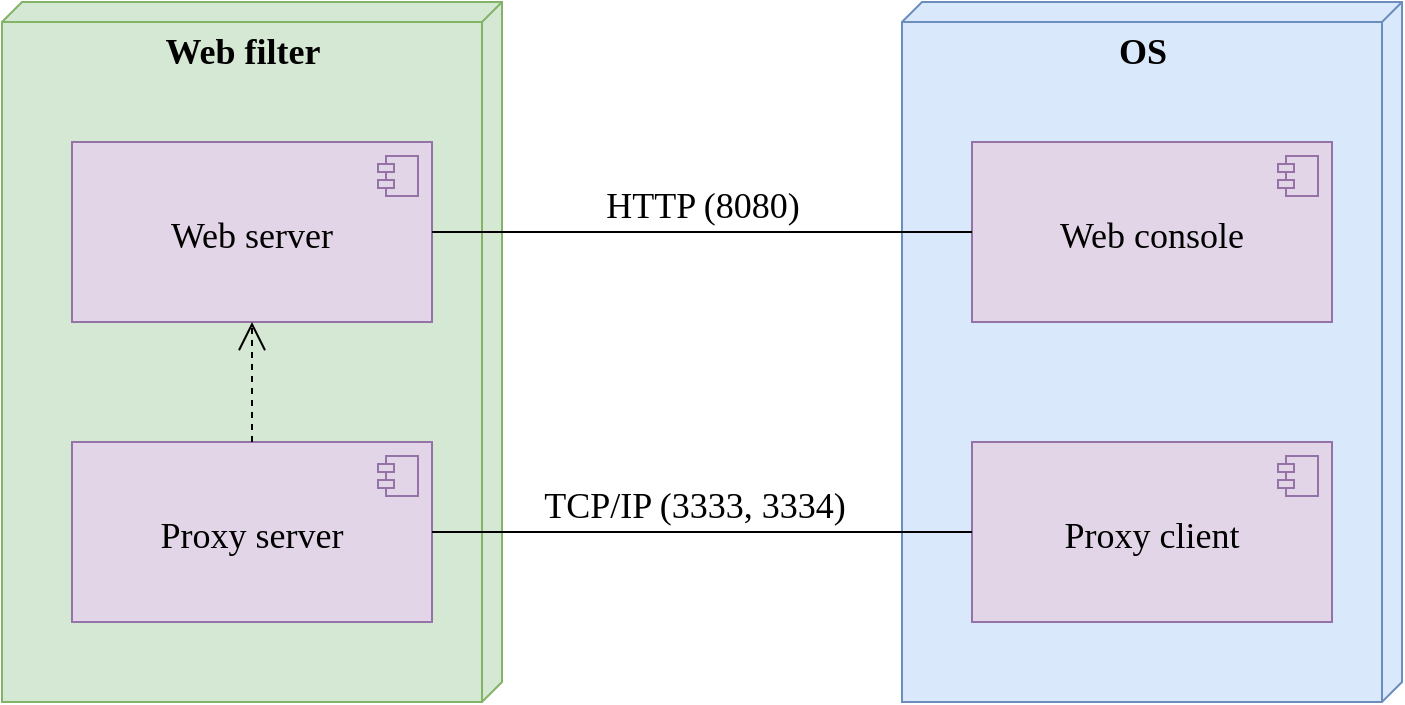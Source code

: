 <mxfile version="10.6.7" type="device"><diagram name="Page-1" id="b5b7bab2-c9e2-2cf4-8b2a-24fd1a2a6d21"><mxGraphModel dx="1327" dy="835" grid="1" gridSize="10" guides="1" tooltips="1" connect="1" arrows="1" fold="1" page="1" pageScale="1" pageWidth="827" pageHeight="1169" background="#ffffff" math="0" shadow="0"><root><mxCell id="0"/><mxCell id="1" parent="0"/><mxCell id="IpdoflVXaARE1DuKhgXs-1" value="Web filter" style="verticalAlign=top;align=center;spacingTop=8;spacingLeft=2;spacingRight=12;shape=cube;size=10;direction=south;fontStyle=1;html=1;fontFamily=Times New Roman;fontSize=18;fillColor=#d5e8d4;strokeColor=#82b366;" parent="1" vertex="1"><mxGeometry x="170" y="210" width="250" height="350" as="geometry"/></mxCell><mxCell id="IpdoflVXaARE1DuKhgXs-3" value="OS" style="verticalAlign=top;align=center;spacingTop=8;spacingLeft=2;spacingRight=12;shape=cube;size=10;direction=south;fontStyle=1;html=1;fontFamily=Times New Roman;fontSize=18;fillColor=#dae8fc;strokeColor=#6c8ebf;" parent="1" vertex="1"><mxGeometry x="620" y="210" width="250" height="350" as="geometry"/></mxCell><mxCell id="IpdoflVXaARE1DuKhgXs-5" value="Web server" style="fontFamily=Times New Roman;fontSize=18;align=center;fillColor=#e1d5e7;strokeColor=#9673a6;" parent="1" vertex="1"><mxGeometry x="205" y="280" width="180" height="90" as="geometry"/></mxCell><mxCell id="IpdoflVXaARE1DuKhgXs-6" value="" style="shape=component;jettyWidth=8;jettyHeight=4;fillColor=#e1d5e7;strokeColor=#9673a6;" parent="IpdoflVXaARE1DuKhgXs-5" vertex="1"><mxGeometry x="1" width="20" height="20" relative="1" as="geometry"><mxPoint x="-27" y="7" as="offset"/></mxGeometry></mxCell><mxCell id="IpdoflVXaARE1DuKhgXs-7" value="Proxy server" style="fontFamily=Times New Roman;fontSize=18;fillColor=#e1d5e7;strokeColor=#9673a6;" parent="1" vertex="1"><mxGeometry x="205" y="430" width="180" height="90" as="geometry"/></mxCell><mxCell id="IpdoflVXaARE1DuKhgXs-8" value="" style="shape=component;jettyWidth=8;jettyHeight=4;fillColor=#e1d5e7;strokeColor=#9673a6;" parent="IpdoflVXaARE1DuKhgXs-7" vertex="1"><mxGeometry x="1" width="20" height="20" relative="1" as="geometry"><mxPoint x="-27" y="7" as="offset"/></mxGeometry></mxCell><mxCell id="IpdoflVXaARE1DuKhgXs-9" value="Web console" style="fontFamily=Times New Roman;fontSize=18;fillColor=#e1d5e7;strokeColor=#9673a6;" parent="1" vertex="1"><mxGeometry x="655" y="280" width="180" height="90" as="geometry"/></mxCell><mxCell id="IpdoflVXaARE1DuKhgXs-10" value="" style="shape=component;jettyWidth=8;jettyHeight=4;fillColor=#e1d5e7;strokeColor=#9673a6;" parent="IpdoflVXaARE1DuKhgXs-9" vertex="1"><mxGeometry x="1" width="20" height="20" relative="1" as="geometry"><mxPoint x="-27" y="7" as="offset"/></mxGeometry></mxCell><mxCell id="IpdoflVXaARE1DuKhgXs-11" value="Proxy client" style="fontFamily=Times New Roman;fontSize=18;fillColor=#e1d5e7;strokeColor=#9673a6;" parent="1" vertex="1"><mxGeometry x="655" y="430" width="180" height="90" as="geometry"/></mxCell><mxCell id="IpdoflVXaARE1DuKhgXs-12" value="" style="shape=component;jettyWidth=8;jettyHeight=4;fillColor=#e1d5e7;strokeColor=#9673a6;" parent="IpdoflVXaARE1DuKhgXs-11" vertex="1"><mxGeometry x="1" width="20" height="20" relative="1" as="geometry"><mxPoint x="-27" y="7" as="offset"/></mxGeometry></mxCell><mxCell id="IpdoflVXaARE1DuKhgXs-16" value="" style="endArrow=open;endSize=12;dashed=1;html=1;fontFamily=Times New Roman;fontSize=18;entryX=0.5;entryY=1;entryDx=0;entryDy=0;exitX=0.5;exitY=0;exitDx=0;exitDy=0;" parent="1" source="IpdoflVXaARE1DuKhgXs-7" target="IpdoflVXaARE1DuKhgXs-5" edge="1"><mxGeometry width="160" relative="1" as="geometry"><mxPoint x="170" y="630" as="sourcePoint"/><mxPoint x="330" y="630" as="targetPoint"/></mxGeometry></mxCell><mxCell id="IpdoflVXaARE1DuKhgXs-17" value="" style="endArrow=none;html=1;edgeStyle=orthogonalEdgeStyle;fontFamily=Times New Roman;fontSize=18;entryX=0;entryY=0.5;entryDx=0;entryDy=0;exitX=1;exitY=0.5;exitDx=0;exitDy=0;labelPosition=center;verticalLabelPosition=middle;align=center;verticalAlign=middle;startFill=0;" parent="1" source="IpdoflVXaARE1DuKhgXs-5" target="IpdoflVXaARE1DuKhgXs-9" edge="1"><mxGeometry relative="1" as="geometry"><mxPoint x="170" y="630" as="sourcePoint"/><mxPoint x="330" y="630" as="targetPoint"/></mxGeometry></mxCell><mxCell id="IpdoflVXaARE1DuKhgXs-30" value="HTTP (8080)" style="text;resizable=0;points=[];align=center;verticalAlign=bottom;labelBackgroundColor=#ffffff;fontSize=18;fontFamily=Times New Roman;html=1;labelBorderColor=none;labelPosition=center;verticalLabelPosition=top;" parent="IpdoflVXaARE1DuKhgXs-17" vertex="1" connectable="0"><mxGeometry x="0.422" relative="1" as="geometry"><mxPoint x="-57" as="offset"/></mxGeometry></mxCell><mxCell id="IpdoflVXaARE1DuKhgXs-23" value="" style="endArrow=none;html=1;edgeStyle=orthogonalEdgeStyle;fontFamily=Times New Roman;fontSize=18;entryX=0;entryY=0.5;entryDx=0;entryDy=0;exitX=1;exitY=0.5;exitDx=0;exitDy=0;align=center;" parent="1" source="IpdoflVXaARE1DuKhgXs-7" target="IpdoflVXaARE1DuKhgXs-11" edge="1"><mxGeometry relative="1" as="geometry"><mxPoint x="540" y="390" as="sourcePoint"/><mxPoint x="630" y="475" as="targetPoint"/></mxGeometry></mxCell><mxCell id="IpdoflVXaARE1DuKhgXs-24" value="TCP/IP (3333, 3334)" style="text;resizable=0;points=[];align=center;verticalAlign=bottom;labelBackgroundColor=#ffffff;fontSize=18;fontFamily=Times New Roman;html=1;horizontal=1;labelPosition=center;verticalLabelPosition=top;" parent="IpdoflVXaARE1DuKhgXs-23" vertex="1" connectable="0"><mxGeometry x="0.154" y="-3" relative="1" as="geometry"><mxPoint x="-25" y="-3" as="offset"/></mxGeometry></mxCell></root></mxGraphModel></diagram></mxfile>